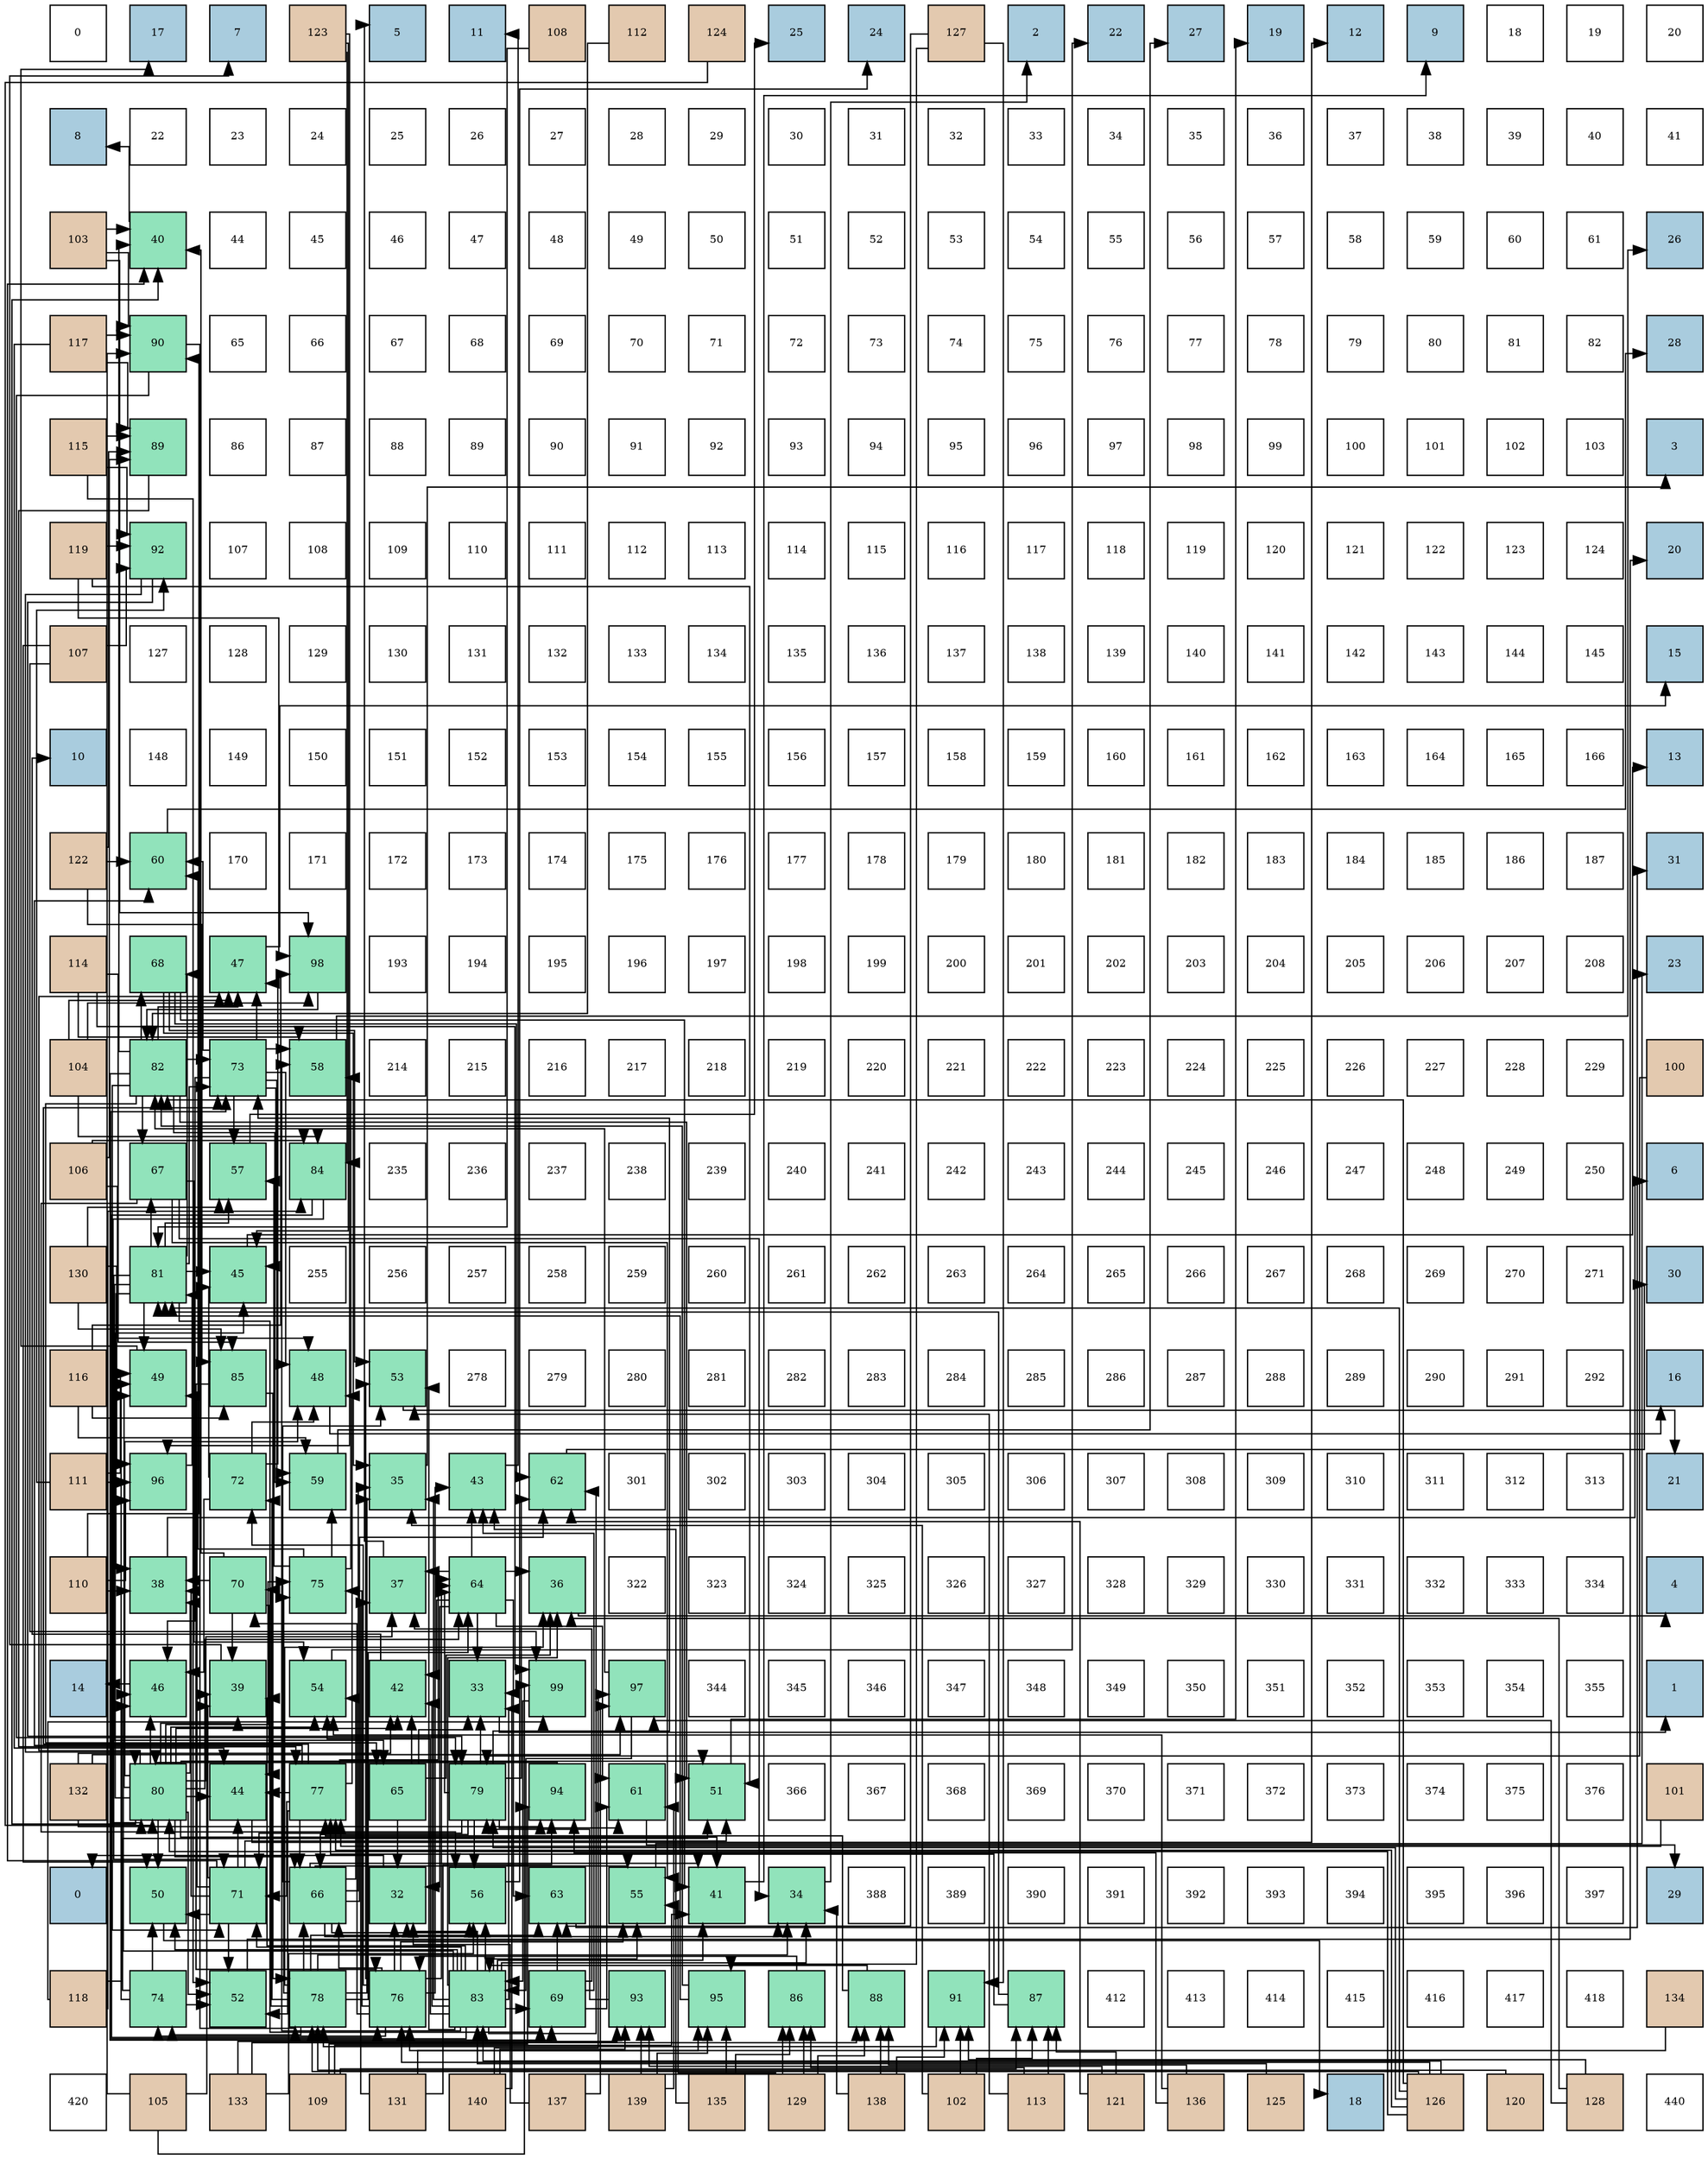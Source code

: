 digraph layout{
 rankdir=TB;
 splines=ortho;
 node [style=filled shape=square fixedsize=true width=0.6];
0[label="0", fontsize=8, fillcolor="#ffffff"];
1[label="17", fontsize=8, fillcolor="#a9ccde"];
2[label="7", fontsize=8, fillcolor="#a9ccde"];
3[label="123", fontsize=8, fillcolor="#e3c9af"];
4[label="5", fontsize=8, fillcolor="#a9ccde"];
5[label="11", fontsize=8, fillcolor="#a9ccde"];
6[label="108", fontsize=8, fillcolor="#e3c9af"];
7[label="112", fontsize=8, fillcolor="#e3c9af"];
8[label="124", fontsize=8, fillcolor="#e3c9af"];
9[label="25", fontsize=8, fillcolor="#a9ccde"];
10[label="24", fontsize=8, fillcolor="#a9ccde"];
11[label="127", fontsize=8, fillcolor="#e3c9af"];
12[label="2", fontsize=8, fillcolor="#a9ccde"];
13[label="22", fontsize=8, fillcolor="#a9ccde"];
14[label="27", fontsize=8, fillcolor="#a9ccde"];
15[label="19", fontsize=8, fillcolor="#a9ccde"];
16[label="12", fontsize=8, fillcolor="#a9ccde"];
17[label="9", fontsize=8, fillcolor="#a9ccde"];
18[label="18", fontsize=8, fillcolor="#ffffff"];
19[label="19", fontsize=8, fillcolor="#ffffff"];
20[label="20", fontsize=8, fillcolor="#ffffff"];
21[label="8", fontsize=8, fillcolor="#a9ccde"];
22[label="22", fontsize=8, fillcolor="#ffffff"];
23[label="23", fontsize=8, fillcolor="#ffffff"];
24[label="24", fontsize=8, fillcolor="#ffffff"];
25[label="25", fontsize=8, fillcolor="#ffffff"];
26[label="26", fontsize=8, fillcolor="#ffffff"];
27[label="27", fontsize=8, fillcolor="#ffffff"];
28[label="28", fontsize=8, fillcolor="#ffffff"];
29[label="29", fontsize=8, fillcolor="#ffffff"];
30[label="30", fontsize=8, fillcolor="#ffffff"];
31[label="31", fontsize=8, fillcolor="#ffffff"];
32[label="32", fontsize=8, fillcolor="#ffffff"];
33[label="33", fontsize=8, fillcolor="#ffffff"];
34[label="34", fontsize=8, fillcolor="#ffffff"];
35[label="35", fontsize=8, fillcolor="#ffffff"];
36[label="36", fontsize=8, fillcolor="#ffffff"];
37[label="37", fontsize=8, fillcolor="#ffffff"];
38[label="38", fontsize=8, fillcolor="#ffffff"];
39[label="39", fontsize=8, fillcolor="#ffffff"];
40[label="40", fontsize=8, fillcolor="#ffffff"];
41[label="41", fontsize=8, fillcolor="#ffffff"];
42[label="103", fontsize=8, fillcolor="#e3c9af"];
43[label="40", fontsize=8, fillcolor="#91e3bb"];
44[label="44", fontsize=8, fillcolor="#ffffff"];
45[label="45", fontsize=8, fillcolor="#ffffff"];
46[label="46", fontsize=8, fillcolor="#ffffff"];
47[label="47", fontsize=8, fillcolor="#ffffff"];
48[label="48", fontsize=8, fillcolor="#ffffff"];
49[label="49", fontsize=8, fillcolor="#ffffff"];
50[label="50", fontsize=8, fillcolor="#ffffff"];
51[label="51", fontsize=8, fillcolor="#ffffff"];
52[label="52", fontsize=8, fillcolor="#ffffff"];
53[label="53", fontsize=8, fillcolor="#ffffff"];
54[label="54", fontsize=8, fillcolor="#ffffff"];
55[label="55", fontsize=8, fillcolor="#ffffff"];
56[label="56", fontsize=8, fillcolor="#ffffff"];
57[label="57", fontsize=8, fillcolor="#ffffff"];
58[label="58", fontsize=8, fillcolor="#ffffff"];
59[label="59", fontsize=8, fillcolor="#ffffff"];
60[label="60", fontsize=8, fillcolor="#ffffff"];
61[label="61", fontsize=8, fillcolor="#ffffff"];
62[label="26", fontsize=8, fillcolor="#a9ccde"];
63[label="117", fontsize=8, fillcolor="#e3c9af"];
64[label="90", fontsize=8, fillcolor="#91e3bb"];
65[label="65", fontsize=8, fillcolor="#ffffff"];
66[label="66", fontsize=8, fillcolor="#ffffff"];
67[label="67", fontsize=8, fillcolor="#ffffff"];
68[label="68", fontsize=8, fillcolor="#ffffff"];
69[label="69", fontsize=8, fillcolor="#ffffff"];
70[label="70", fontsize=8, fillcolor="#ffffff"];
71[label="71", fontsize=8, fillcolor="#ffffff"];
72[label="72", fontsize=8, fillcolor="#ffffff"];
73[label="73", fontsize=8, fillcolor="#ffffff"];
74[label="74", fontsize=8, fillcolor="#ffffff"];
75[label="75", fontsize=8, fillcolor="#ffffff"];
76[label="76", fontsize=8, fillcolor="#ffffff"];
77[label="77", fontsize=8, fillcolor="#ffffff"];
78[label="78", fontsize=8, fillcolor="#ffffff"];
79[label="79", fontsize=8, fillcolor="#ffffff"];
80[label="80", fontsize=8, fillcolor="#ffffff"];
81[label="81", fontsize=8, fillcolor="#ffffff"];
82[label="82", fontsize=8, fillcolor="#ffffff"];
83[label="28", fontsize=8, fillcolor="#a9ccde"];
84[label="115", fontsize=8, fillcolor="#e3c9af"];
85[label="89", fontsize=8, fillcolor="#91e3bb"];
86[label="86", fontsize=8, fillcolor="#ffffff"];
87[label="87", fontsize=8, fillcolor="#ffffff"];
88[label="88", fontsize=8, fillcolor="#ffffff"];
89[label="89", fontsize=8, fillcolor="#ffffff"];
90[label="90", fontsize=8, fillcolor="#ffffff"];
91[label="91", fontsize=8, fillcolor="#ffffff"];
92[label="92", fontsize=8, fillcolor="#ffffff"];
93[label="93", fontsize=8, fillcolor="#ffffff"];
94[label="94", fontsize=8, fillcolor="#ffffff"];
95[label="95", fontsize=8, fillcolor="#ffffff"];
96[label="96", fontsize=8, fillcolor="#ffffff"];
97[label="97", fontsize=8, fillcolor="#ffffff"];
98[label="98", fontsize=8, fillcolor="#ffffff"];
99[label="99", fontsize=8, fillcolor="#ffffff"];
100[label="100", fontsize=8, fillcolor="#ffffff"];
101[label="101", fontsize=8, fillcolor="#ffffff"];
102[label="102", fontsize=8, fillcolor="#ffffff"];
103[label="103", fontsize=8, fillcolor="#ffffff"];
104[label="3", fontsize=8, fillcolor="#a9ccde"];
105[label="119", fontsize=8, fillcolor="#e3c9af"];
106[label="92", fontsize=8, fillcolor="#91e3bb"];
107[label="107", fontsize=8, fillcolor="#ffffff"];
108[label="108", fontsize=8, fillcolor="#ffffff"];
109[label="109", fontsize=8, fillcolor="#ffffff"];
110[label="110", fontsize=8, fillcolor="#ffffff"];
111[label="111", fontsize=8, fillcolor="#ffffff"];
112[label="112", fontsize=8, fillcolor="#ffffff"];
113[label="113", fontsize=8, fillcolor="#ffffff"];
114[label="114", fontsize=8, fillcolor="#ffffff"];
115[label="115", fontsize=8, fillcolor="#ffffff"];
116[label="116", fontsize=8, fillcolor="#ffffff"];
117[label="117", fontsize=8, fillcolor="#ffffff"];
118[label="118", fontsize=8, fillcolor="#ffffff"];
119[label="119", fontsize=8, fillcolor="#ffffff"];
120[label="120", fontsize=8, fillcolor="#ffffff"];
121[label="121", fontsize=8, fillcolor="#ffffff"];
122[label="122", fontsize=8, fillcolor="#ffffff"];
123[label="123", fontsize=8, fillcolor="#ffffff"];
124[label="124", fontsize=8, fillcolor="#ffffff"];
125[label="20", fontsize=8, fillcolor="#a9ccde"];
126[label="107", fontsize=8, fillcolor="#e3c9af"];
127[label="127", fontsize=8, fillcolor="#ffffff"];
128[label="128", fontsize=8, fillcolor="#ffffff"];
129[label="129", fontsize=8, fillcolor="#ffffff"];
130[label="130", fontsize=8, fillcolor="#ffffff"];
131[label="131", fontsize=8, fillcolor="#ffffff"];
132[label="132", fontsize=8, fillcolor="#ffffff"];
133[label="133", fontsize=8, fillcolor="#ffffff"];
134[label="134", fontsize=8, fillcolor="#ffffff"];
135[label="135", fontsize=8, fillcolor="#ffffff"];
136[label="136", fontsize=8, fillcolor="#ffffff"];
137[label="137", fontsize=8, fillcolor="#ffffff"];
138[label="138", fontsize=8, fillcolor="#ffffff"];
139[label="139", fontsize=8, fillcolor="#ffffff"];
140[label="140", fontsize=8, fillcolor="#ffffff"];
141[label="141", fontsize=8, fillcolor="#ffffff"];
142[label="142", fontsize=8, fillcolor="#ffffff"];
143[label="143", fontsize=8, fillcolor="#ffffff"];
144[label="144", fontsize=8, fillcolor="#ffffff"];
145[label="145", fontsize=8, fillcolor="#ffffff"];
146[label="15", fontsize=8, fillcolor="#a9ccde"];
147[label="10", fontsize=8, fillcolor="#a9ccde"];
148[label="148", fontsize=8, fillcolor="#ffffff"];
149[label="149", fontsize=8, fillcolor="#ffffff"];
150[label="150", fontsize=8, fillcolor="#ffffff"];
151[label="151", fontsize=8, fillcolor="#ffffff"];
152[label="152", fontsize=8, fillcolor="#ffffff"];
153[label="153", fontsize=8, fillcolor="#ffffff"];
154[label="154", fontsize=8, fillcolor="#ffffff"];
155[label="155", fontsize=8, fillcolor="#ffffff"];
156[label="156", fontsize=8, fillcolor="#ffffff"];
157[label="157", fontsize=8, fillcolor="#ffffff"];
158[label="158", fontsize=8, fillcolor="#ffffff"];
159[label="159", fontsize=8, fillcolor="#ffffff"];
160[label="160", fontsize=8, fillcolor="#ffffff"];
161[label="161", fontsize=8, fillcolor="#ffffff"];
162[label="162", fontsize=8, fillcolor="#ffffff"];
163[label="163", fontsize=8, fillcolor="#ffffff"];
164[label="164", fontsize=8, fillcolor="#ffffff"];
165[label="165", fontsize=8, fillcolor="#ffffff"];
166[label="166", fontsize=8, fillcolor="#ffffff"];
167[label="13", fontsize=8, fillcolor="#a9ccde"];
168[label="122", fontsize=8, fillcolor="#e3c9af"];
169[label="60", fontsize=8, fillcolor="#91e3bb"];
170[label="170", fontsize=8, fillcolor="#ffffff"];
171[label="171", fontsize=8, fillcolor="#ffffff"];
172[label="172", fontsize=8, fillcolor="#ffffff"];
173[label="173", fontsize=8, fillcolor="#ffffff"];
174[label="174", fontsize=8, fillcolor="#ffffff"];
175[label="175", fontsize=8, fillcolor="#ffffff"];
176[label="176", fontsize=8, fillcolor="#ffffff"];
177[label="177", fontsize=8, fillcolor="#ffffff"];
178[label="178", fontsize=8, fillcolor="#ffffff"];
179[label="179", fontsize=8, fillcolor="#ffffff"];
180[label="180", fontsize=8, fillcolor="#ffffff"];
181[label="181", fontsize=8, fillcolor="#ffffff"];
182[label="182", fontsize=8, fillcolor="#ffffff"];
183[label="183", fontsize=8, fillcolor="#ffffff"];
184[label="184", fontsize=8, fillcolor="#ffffff"];
185[label="185", fontsize=8, fillcolor="#ffffff"];
186[label="186", fontsize=8, fillcolor="#ffffff"];
187[label="187", fontsize=8, fillcolor="#ffffff"];
188[label="31", fontsize=8, fillcolor="#a9ccde"];
189[label="114", fontsize=8, fillcolor="#e3c9af"];
190[label="68", fontsize=8, fillcolor="#91e3bb"];
191[label="47", fontsize=8, fillcolor="#91e3bb"];
192[label="98", fontsize=8, fillcolor="#91e3bb"];
193[label="193", fontsize=8, fillcolor="#ffffff"];
194[label="194", fontsize=8, fillcolor="#ffffff"];
195[label="195", fontsize=8, fillcolor="#ffffff"];
196[label="196", fontsize=8, fillcolor="#ffffff"];
197[label="197", fontsize=8, fillcolor="#ffffff"];
198[label="198", fontsize=8, fillcolor="#ffffff"];
199[label="199", fontsize=8, fillcolor="#ffffff"];
200[label="200", fontsize=8, fillcolor="#ffffff"];
201[label="201", fontsize=8, fillcolor="#ffffff"];
202[label="202", fontsize=8, fillcolor="#ffffff"];
203[label="203", fontsize=8, fillcolor="#ffffff"];
204[label="204", fontsize=8, fillcolor="#ffffff"];
205[label="205", fontsize=8, fillcolor="#ffffff"];
206[label="206", fontsize=8, fillcolor="#ffffff"];
207[label="207", fontsize=8, fillcolor="#ffffff"];
208[label="208", fontsize=8, fillcolor="#ffffff"];
209[label="23", fontsize=8, fillcolor="#a9ccde"];
210[label="104", fontsize=8, fillcolor="#e3c9af"];
211[label="82", fontsize=8, fillcolor="#91e3bb"];
212[label="73", fontsize=8, fillcolor="#91e3bb"];
213[label="58", fontsize=8, fillcolor="#91e3bb"];
214[label="214", fontsize=8, fillcolor="#ffffff"];
215[label="215", fontsize=8, fillcolor="#ffffff"];
216[label="216", fontsize=8, fillcolor="#ffffff"];
217[label="217", fontsize=8, fillcolor="#ffffff"];
218[label="218", fontsize=8, fillcolor="#ffffff"];
219[label="219", fontsize=8, fillcolor="#ffffff"];
220[label="220", fontsize=8, fillcolor="#ffffff"];
221[label="221", fontsize=8, fillcolor="#ffffff"];
222[label="222", fontsize=8, fillcolor="#ffffff"];
223[label="223", fontsize=8, fillcolor="#ffffff"];
224[label="224", fontsize=8, fillcolor="#ffffff"];
225[label="225", fontsize=8, fillcolor="#ffffff"];
226[label="226", fontsize=8, fillcolor="#ffffff"];
227[label="227", fontsize=8, fillcolor="#ffffff"];
228[label="228", fontsize=8, fillcolor="#ffffff"];
229[label="229", fontsize=8, fillcolor="#ffffff"];
230[label="100", fontsize=8, fillcolor="#e3c9af"];
231[label="106", fontsize=8, fillcolor="#e3c9af"];
232[label="67", fontsize=8, fillcolor="#91e3bb"];
233[label="57", fontsize=8, fillcolor="#91e3bb"];
234[label="84", fontsize=8, fillcolor="#91e3bb"];
235[label="235", fontsize=8, fillcolor="#ffffff"];
236[label="236", fontsize=8, fillcolor="#ffffff"];
237[label="237", fontsize=8, fillcolor="#ffffff"];
238[label="238", fontsize=8, fillcolor="#ffffff"];
239[label="239", fontsize=8, fillcolor="#ffffff"];
240[label="240", fontsize=8, fillcolor="#ffffff"];
241[label="241", fontsize=8, fillcolor="#ffffff"];
242[label="242", fontsize=8, fillcolor="#ffffff"];
243[label="243", fontsize=8, fillcolor="#ffffff"];
244[label="244", fontsize=8, fillcolor="#ffffff"];
245[label="245", fontsize=8, fillcolor="#ffffff"];
246[label="246", fontsize=8, fillcolor="#ffffff"];
247[label="247", fontsize=8, fillcolor="#ffffff"];
248[label="248", fontsize=8, fillcolor="#ffffff"];
249[label="249", fontsize=8, fillcolor="#ffffff"];
250[label="250", fontsize=8, fillcolor="#ffffff"];
251[label="6", fontsize=8, fillcolor="#a9ccde"];
252[label="130", fontsize=8, fillcolor="#e3c9af"];
253[label="81", fontsize=8, fillcolor="#91e3bb"];
254[label="45", fontsize=8, fillcolor="#91e3bb"];
255[label="255", fontsize=8, fillcolor="#ffffff"];
256[label="256", fontsize=8, fillcolor="#ffffff"];
257[label="257", fontsize=8, fillcolor="#ffffff"];
258[label="258", fontsize=8, fillcolor="#ffffff"];
259[label="259", fontsize=8, fillcolor="#ffffff"];
260[label="260", fontsize=8, fillcolor="#ffffff"];
261[label="261", fontsize=8, fillcolor="#ffffff"];
262[label="262", fontsize=8, fillcolor="#ffffff"];
263[label="263", fontsize=8, fillcolor="#ffffff"];
264[label="264", fontsize=8, fillcolor="#ffffff"];
265[label="265", fontsize=8, fillcolor="#ffffff"];
266[label="266", fontsize=8, fillcolor="#ffffff"];
267[label="267", fontsize=8, fillcolor="#ffffff"];
268[label="268", fontsize=8, fillcolor="#ffffff"];
269[label="269", fontsize=8, fillcolor="#ffffff"];
270[label="270", fontsize=8, fillcolor="#ffffff"];
271[label="271", fontsize=8, fillcolor="#ffffff"];
272[label="30", fontsize=8, fillcolor="#a9ccde"];
273[label="116", fontsize=8, fillcolor="#e3c9af"];
274[label="49", fontsize=8, fillcolor="#91e3bb"];
275[label="85", fontsize=8, fillcolor="#91e3bb"];
276[label="48", fontsize=8, fillcolor="#91e3bb"];
277[label="53", fontsize=8, fillcolor="#91e3bb"];
278[label="278", fontsize=8, fillcolor="#ffffff"];
279[label="279", fontsize=8, fillcolor="#ffffff"];
280[label="280", fontsize=8, fillcolor="#ffffff"];
281[label="281", fontsize=8, fillcolor="#ffffff"];
282[label="282", fontsize=8, fillcolor="#ffffff"];
283[label="283", fontsize=8, fillcolor="#ffffff"];
284[label="284", fontsize=8, fillcolor="#ffffff"];
285[label="285", fontsize=8, fillcolor="#ffffff"];
286[label="286", fontsize=8, fillcolor="#ffffff"];
287[label="287", fontsize=8, fillcolor="#ffffff"];
288[label="288", fontsize=8, fillcolor="#ffffff"];
289[label="289", fontsize=8, fillcolor="#ffffff"];
290[label="290", fontsize=8, fillcolor="#ffffff"];
291[label="291", fontsize=8, fillcolor="#ffffff"];
292[label="292", fontsize=8, fillcolor="#ffffff"];
293[label="16", fontsize=8, fillcolor="#a9ccde"];
294[label="111", fontsize=8, fillcolor="#e3c9af"];
295[label="96", fontsize=8, fillcolor="#91e3bb"];
296[label="72", fontsize=8, fillcolor="#91e3bb"];
297[label="59", fontsize=8, fillcolor="#91e3bb"];
298[label="35", fontsize=8, fillcolor="#91e3bb"];
299[label="43", fontsize=8, fillcolor="#91e3bb"];
300[label="62", fontsize=8, fillcolor="#91e3bb"];
301[label="301", fontsize=8, fillcolor="#ffffff"];
302[label="302", fontsize=8, fillcolor="#ffffff"];
303[label="303", fontsize=8, fillcolor="#ffffff"];
304[label="304", fontsize=8, fillcolor="#ffffff"];
305[label="305", fontsize=8, fillcolor="#ffffff"];
306[label="306", fontsize=8, fillcolor="#ffffff"];
307[label="307", fontsize=8, fillcolor="#ffffff"];
308[label="308", fontsize=8, fillcolor="#ffffff"];
309[label="309", fontsize=8, fillcolor="#ffffff"];
310[label="310", fontsize=8, fillcolor="#ffffff"];
311[label="311", fontsize=8, fillcolor="#ffffff"];
312[label="312", fontsize=8, fillcolor="#ffffff"];
313[label="313", fontsize=8, fillcolor="#ffffff"];
314[label="21", fontsize=8, fillcolor="#a9ccde"];
315[label="110", fontsize=8, fillcolor="#e3c9af"];
316[label="38", fontsize=8, fillcolor="#91e3bb"];
317[label="70", fontsize=8, fillcolor="#91e3bb"];
318[label="75", fontsize=8, fillcolor="#91e3bb"];
319[label="37", fontsize=8, fillcolor="#91e3bb"];
320[label="64", fontsize=8, fillcolor="#91e3bb"];
321[label="36", fontsize=8, fillcolor="#91e3bb"];
322[label="322", fontsize=8, fillcolor="#ffffff"];
323[label="323", fontsize=8, fillcolor="#ffffff"];
324[label="324", fontsize=8, fillcolor="#ffffff"];
325[label="325", fontsize=8, fillcolor="#ffffff"];
326[label="326", fontsize=8, fillcolor="#ffffff"];
327[label="327", fontsize=8, fillcolor="#ffffff"];
328[label="328", fontsize=8, fillcolor="#ffffff"];
329[label="329", fontsize=8, fillcolor="#ffffff"];
330[label="330", fontsize=8, fillcolor="#ffffff"];
331[label="331", fontsize=8, fillcolor="#ffffff"];
332[label="332", fontsize=8, fillcolor="#ffffff"];
333[label="333", fontsize=8, fillcolor="#ffffff"];
334[label="334", fontsize=8, fillcolor="#ffffff"];
335[label="4", fontsize=8, fillcolor="#a9ccde"];
336[label="14", fontsize=8, fillcolor="#a9ccde"];
337[label="46", fontsize=8, fillcolor="#91e3bb"];
338[label="39", fontsize=8, fillcolor="#91e3bb"];
339[label="54", fontsize=8, fillcolor="#91e3bb"];
340[label="42", fontsize=8, fillcolor="#91e3bb"];
341[label="33", fontsize=8, fillcolor="#91e3bb"];
342[label="99", fontsize=8, fillcolor="#91e3bb"];
343[label="97", fontsize=8, fillcolor="#91e3bb"];
344[label="344", fontsize=8, fillcolor="#ffffff"];
345[label="345", fontsize=8, fillcolor="#ffffff"];
346[label="346", fontsize=8, fillcolor="#ffffff"];
347[label="347", fontsize=8, fillcolor="#ffffff"];
348[label="348", fontsize=8, fillcolor="#ffffff"];
349[label="349", fontsize=8, fillcolor="#ffffff"];
350[label="350", fontsize=8, fillcolor="#ffffff"];
351[label="351", fontsize=8, fillcolor="#ffffff"];
352[label="352", fontsize=8, fillcolor="#ffffff"];
353[label="353", fontsize=8, fillcolor="#ffffff"];
354[label="354", fontsize=8, fillcolor="#ffffff"];
355[label="355", fontsize=8, fillcolor="#ffffff"];
356[label="1", fontsize=8, fillcolor="#a9ccde"];
357[label="132", fontsize=8, fillcolor="#e3c9af"];
358[label="80", fontsize=8, fillcolor="#91e3bb"];
359[label="44", fontsize=8, fillcolor="#91e3bb"];
360[label="77", fontsize=8, fillcolor="#91e3bb"];
361[label="65", fontsize=8, fillcolor="#91e3bb"];
362[label="79", fontsize=8, fillcolor="#91e3bb"];
363[label="94", fontsize=8, fillcolor="#91e3bb"];
364[label="61", fontsize=8, fillcolor="#91e3bb"];
365[label="51", fontsize=8, fillcolor="#91e3bb"];
366[label="366", fontsize=8, fillcolor="#ffffff"];
367[label="367", fontsize=8, fillcolor="#ffffff"];
368[label="368", fontsize=8, fillcolor="#ffffff"];
369[label="369", fontsize=8, fillcolor="#ffffff"];
370[label="370", fontsize=8, fillcolor="#ffffff"];
371[label="371", fontsize=8, fillcolor="#ffffff"];
372[label="372", fontsize=8, fillcolor="#ffffff"];
373[label="373", fontsize=8, fillcolor="#ffffff"];
374[label="374", fontsize=8, fillcolor="#ffffff"];
375[label="375", fontsize=8, fillcolor="#ffffff"];
376[label="376", fontsize=8, fillcolor="#ffffff"];
377[label="101", fontsize=8, fillcolor="#e3c9af"];
378[label="0", fontsize=8, fillcolor="#a9ccde"];
379[label="50", fontsize=8, fillcolor="#91e3bb"];
380[label="71", fontsize=8, fillcolor="#91e3bb"];
381[label="66", fontsize=8, fillcolor="#91e3bb"];
382[label="32", fontsize=8, fillcolor="#91e3bb"];
383[label="56", fontsize=8, fillcolor="#91e3bb"];
384[label="63", fontsize=8, fillcolor="#91e3bb"];
385[label="55", fontsize=8, fillcolor="#91e3bb"];
386[label="41", fontsize=8, fillcolor="#91e3bb"];
387[label="34", fontsize=8, fillcolor="#91e3bb"];
388[label="388", fontsize=8, fillcolor="#ffffff"];
389[label="389", fontsize=8, fillcolor="#ffffff"];
390[label="390", fontsize=8, fillcolor="#ffffff"];
391[label="391", fontsize=8, fillcolor="#ffffff"];
392[label="392", fontsize=8, fillcolor="#ffffff"];
393[label="393", fontsize=8, fillcolor="#ffffff"];
394[label="394", fontsize=8, fillcolor="#ffffff"];
395[label="395", fontsize=8, fillcolor="#ffffff"];
396[label="396", fontsize=8, fillcolor="#ffffff"];
397[label="397", fontsize=8, fillcolor="#ffffff"];
398[label="29", fontsize=8, fillcolor="#a9ccde"];
399[label="118", fontsize=8, fillcolor="#e3c9af"];
400[label="74", fontsize=8, fillcolor="#91e3bb"];
401[label="52", fontsize=8, fillcolor="#91e3bb"];
402[label="78", fontsize=8, fillcolor="#91e3bb"];
403[label="76", fontsize=8, fillcolor="#91e3bb"];
404[label="83", fontsize=8, fillcolor="#91e3bb"];
405[label="69", fontsize=8, fillcolor="#91e3bb"];
406[label="93", fontsize=8, fillcolor="#91e3bb"];
407[label="95", fontsize=8, fillcolor="#91e3bb"];
408[label="86", fontsize=8, fillcolor="#91e3bb"];
409[label="88", fontsize=8, fillcolor="#91e3bb"];
410[label="91", fontsize=8, fillcolor="#91e3bb"];
411[label="87", fontsize=8, fillcolor="#91e3bb"];
412[label="412", fontsize=8, fillcolor="#ffffff"];
413[label="413", fontsize=8, fillcolor="#ffffff"];
414[label="414", fontsize=8, fillcolor="#ffffff"];
415[label="415", fontsize=8, fillcolor="#ffffff"];
416[label="416", fontsize=8, fillcolor="#ffffff"];
417[label="417", fontsize=8, fillcolor="#ffffff"];
418[label="418", fontsize=8, fillcolor="#ffffff"];
419[label="134", fontsize=8, fillcolor="#e3c9af"];
420[label="420", fontsize=8, fillcolor="#ffffff"];
421[label="105", fontsize=8, fillcolor="#e3c9af"];
422[label="133", fontsize=8, fillcolor="#e3c9af"];
423[label="109", fontsize=8, fillcolor="#e3c9af"];
424[label="131", fontsize=8, fillcolor="#e3c9af"];
425[label="140", fontsize=8, fillcolor="#e3c9af"];
426[label="137", fontsize=8, fillcolor="#e3c9af"];
427[label="139", fontsize=8, fillcolor="#e3c9af"];
428[label="135", fontsize=8, fillcolor="#e3c9af"];
429[label="129", fontsize=8, fillcolor="#e3c9af"];
430[label="138", fontsize=8, fillcolor="#e3c9af"];
431[label="102", fontsize=8, fillcolor="#e3c9af"];
432[label="113", fontsize=8, fillcolor="#e3c9af"];
433[label="121", fontsize=8, fillcolor="#e3c9af"];
434[label="136", fontsize=8, fillcolor="#e3c9af"];
435[label="125", fontsize=8, fillcolor="#e3c9af"];
436[label="18", fontsize=8, fillcolor="#a9ccde"];
437[label="126", fontsize=8, fillcolor="#e3c9af"];
438[label="120", fontsize=8, fillcolor="#e3c9af"];
439[label="128", fontsize=8, fillcolor="#e3c9af"];
440[label="440", fontsize=8, fillcolor="#ffffff"];
edge [constraint=false, style=vis];382 -> 378;
341 -> 356;
387 -> 12;
298 -> 104;
321 -> 335;
319 -> 4;
316 -> 251;
338 -> 2;
43 -> 21;
386 -> 17;
340 -> 147;
299 -> 5;
359 -> 16;
254 -> 167;
337 -> 336;
191 -> 146;
276 -> 293;
274 -> 1;
379 -> 436;
365 -> 15;
401 -> 125;
277 -> 314;
339 -> 13;
385 -> 209;
383 -> 10;
233 -> 9;
213 -> 62;
297 -> 14;
169 -> 83;
364 -> 398;
300 -> 272;
384 -> 188;
320 -> 382;
320 -> 341;
320 -> 321;
320 -> 319;
320 -> 340;
320 -> 299;
320 -> 364;
320 -> 384;
361 -> 382;
361 -> 341;
361 -> 321;
361 -> 340;
381 -> 387;
381 -> 298;
381 -> 386;
381 -> 277;
381 -> 339;
381 -> 385;
381 -> 383;
381 -> 300;
232 -> 387;
232 -> 339;
232 -> 385;
232 -> 383;
190 -> 298;
190 -> 386;
190 -> 277;
190 -> 300;
405 -> 319;
405 -> 299;
405 -> 364;
405 -> 384;
317 -> 316;
317 -> 338;
317 -> 43;
317 -> 359;
380 -> 316;
380 -> 338;
380 -> 43;
380 -> 359;
380 -> 274;
380 -> 379;
380 -> 365;
380 -> 401;
296 -> 254;
296 -> 337;
296 -> 191;
296 -> 276;
212 -> 254;
212 -> 337;
212 -> 191;
212 -> 276;
212 -> 233;
212 -> 213;
212 -> 297;
212 -> 169;
400 -> 274;
400 -> 379;
400 -> 365;
400 -> 401;
318 -> 233;
318 -> 213;
318 -> 297;
318 -> 169;
403 -> 382;
403 -> 299;
403 -> 277;
403 -> 385;
403 -> 320;
403 -> 381;
403 -> 317;
403 -> 296;
403 -> 400;
403 -> 318;
360 -> 359;
360 -> 276;
360 -> 401;
360 -> 169;
360 -> 320;
360 -> 381;
360 -> 380;
360 -> 212;
402 -> 387;
402 -> 298;
402 -> 321;
402 -> 384;
402 -> 320;
402 -> 381;
402 -> 317;
402 -> 296;
402 -> 400;
402 -> 318;
362 -> 341;
362 -> 383;
362 -> 364;
362 -> 300;
362 -> 320;
362 -> 381;
362 -> 380;
362 -> 212;
358 -> 319;
358 -> 316;
358 -> 338;
358 -> 43;
358 -> 386;
358 -> 340;
358 -> 359;
358 -> 254;
358 -> 337;
358 -> 191;
358 -> 276;
358 -> 274;
358 -> 379;
358 -> 365;
358 -> 401;
358 -> 339;
358 -> 320;
358 -> 381;
358 -> 318;
253 -> 316;
253 -> 254;
253 -> 274;
253 -> 233;
253 -> 361;
253 -> 232;
253 -> 190;
253 -> 405;
253 -> 380;
253 -> 212;
211 -> 43;
211 -> 191;
211 -> 365;
211 -> 297;
211 -> 361;
211 -> 232;
211 -> 190;
211 -> 405;
211 -> 380;
211 -> 212;
404 -> 382;
404 -> 341;
404 -> 387;
404 -> 298;
404 -> 321;
404 -> 338;
404 -> 386;
404 -> 340;
404 -> 337;
404 -> 379;
404 -> 277;
404 -> 339;
404 -> 385;
404 -> 383;
404 -> 213;
404 -> 300;
404 -> 405;
404 -> 380;
404 -> 212;
234 -> 403;
234 -> 358;
275 -> 403;
275 -> 402;
408 -> 403;
411 -> 360;
411 -> 253;
409 -> 360;
409 -> 404;
85 -> 360;
64 -> 402;
64 -> 362;
410 -> 402;
106 -> 362;
106 -> 358;
406 -> 362;
363 -> 358;
407 -> 253;
407 -> 211;
295 -> 253;
343 -> 211;
343 -> 404;
192 -> 211;
342 -> 404;
230 -> 362;
377 -> 360;
431 -> 298;
431 -> 411;
431 -> 410;
42 -> 43;
42 -> 64;
42 -> 192;
210 -> 191;
210 -> 234;
210 -> 192;
421 -> 338;
421 -> 64;
421 -> 342;
231 -> 276;
231 -> 234;
231 -> 85;
126 -> 379;
126 -> 106;
126 -> 342;
6 -> 253;
423 -> 386;
423 -> 411;
423 -> 363;
315 -> 316;
315 -> 64;
315 -> 295;
294 -> 274;
294 -> 106;
294 -> 295;
7 -> 211;
432 -> 277;
432 -> 408;
432 -> 411;
189 -> 213;
189 -> 275;
189 -> 342;
84 -> 401;
84 -> 85;
84 -> 106;
273 -> 297;
273 -> 275;
273 -> 192;
63 -> 359;
63 -> 85;
63 -> 64;
399 -> 337;
399 -> 234;
399 -> 342;
105 -> 365;
105 -> 106;
105 -> 192;
438 -> 402;
433 -> 300;
433 -> 411;
433 -> 406;
168 -> 169;
168 -> 275;
168 -> 85;
3 -> 254;
3 -> 234;
3 -> 295;
8 -> 358;
435 -> 404;
437 -> 403;
437 -> 360;
437 -> 402;
437 -> 362;
437 -> 358;
437 -> 253;
437 -> 211;
437 -> 404;
11 -> 384;
11 -> 410;
11 -> 407;
439 -> 321;
439 -> 410;
439 -> 343;
429 -> 385;
429 -> 408;
429 -> 409;
252 -> 233;
252 -> 275;
252 -> 295;
424 -> 319;
424 -> 363;
424 -> 407;
357 -> 340;
357 -> 363;
357 -> 343;
422 -> 383;
422 -> 409;
422 -> 406;
419 -> 403;
428 -> 299;
428 -> 408;
428 -> 407;
434 -> 339;
434 -> 409;
434 -> 363;
426 -> 382;
426 -> 408;
426 -> 343;
430 -> 387;
430 -> 409;
430 -> 410;
427 -> 364;
427 -> 406;
427 -> 407;
425 -> 341;
425 -> 406;
425 -> 343;
edge [constraint=true, style=invis];
0 -> 21 -> 42 -> 63 -> 84 -> 105 -> 126 -> 147 -> 168 -> 189 -> 210 -> 231 -> 252 -> 273 -> 294 -> 315 -> 336 -> 357 -> 378 -> 399 -> 420;
1 -> 22 -> 43 -> 64 -> 85 -> 106 -> 127 -> 148 -> 169 -> 190 -> 211 -> 232 -> 253 -> 274 -> 295 -> 316 -> 337 -> 358 -> 379 -> 400 -> 421;
2 -> 23 -> 44 -> 65 -> 86 -> 107 -> 128 -> 149 -> 170 -> 191 -> 212 -> 233 -> 254 -> 275 -> 296 -> 317 -> 338 -> 359 -> 380 -> 401 -> 422;
3 -> 24 -> 45 -> 66 -> 87 -> 108 -> 129 -> 150 -> 171 -> 192 -> 213 -> 234 -> 255 -> 276 -> 297 -> 318 -> 339 -> 360 -> 381 -> 402 -> 423;
4 -> 25 -> 46 -> 67 -> 88 -> 109 -> 130 -> 151 -> 172 -> 193 -> 214 -> 235 -> 256 -> 277 -> 298 -> 319 -> 340 -> 361 -> 382 -> 403 -> 424;
5 -> 26 -> 47 -> 68 -> 89 -> 110 -> 131 -> 152 -> 173 -> 194 -> 215 -> 236 -> 257 -> 278 -> 299 -> 320 -> 341 -> 362 -> 383 -> 404 -> 425;
6 -> 27 -> 48 -> 69 -> 90 -> 111 -> 132 -> 153 -> 174 -> 195 -> 216 -> 237 -> 258 -> 279 -> 300 -> 321 -> 342 -> 363 -> 384 -> 405 -> 426;
7 -> 28 -> 49 -> 70 -> 91 -> 112 -> 133 -> 154 -> 175 -> 196 -> 217 -> 238 -> 259 -> 280 -> 301 -> 322 -> 343 -> 364 -> 385 -> 406 -> 427;
8 -> 29 -> 50 -> 71 -> 92 -> 113 -> 134 -> 155 -> 176 -> 197 -> 218 -> 239 -> 260 -> 281 -> 302 -> 323 -> 344 -> 365 -> 386 -> 407 -> 428;
9 -> 30 -> 51 -> 72 -> 93 -> 114 -> 135 -> 156 -> 177 -> 198 -> 219 -> 240 -> 261 -> 282 -> 303 -> 324 -> 345 -> 366 -> 387 -> 408 -> 429;
10 -> 31 -> 52 -> 73 -> 94 -> 115 -> 136 -> 157 -> 178 -> 199 -> 220 -> 241 -> 262 -> 283 -> 304 -> 325 -> 346 -> 367 -> 388 -> 409 -> 430;
11 -> 32 -> 53 -> 74 -> 95 -> 116 -> 137 -> 158 -> 179 -> 200 -> 221 -> 242 -> 263 -> 284 -> 305 -> 326 -> 347 -> 368 -> 389 -> 410 -> 431;
12 -> 33 -> 54 -> 75 -> 96 -> 117 -> 138 -> 159 -> 180 -> 201 -> 222 -> 243 -> 264 -> 285 -> 306 -> 327 -> 348 -> 369 -> 390 -> 411 -> 432;
13 -> 34 -> 55 -> 76 -> 97 -> 118 -> 139 -> 160 -> 181 -> 202 -> 223 -> 244 -> 265 -> 286 -> 307 -> 328 -> 349 -> 370 -> 391 -> 412 -> 433;
14 -> 35 -> 56 -> 77 -> 98 -> 119 -> 140 -> 161 -> 182 -> 203 -> 224 -> 245 -> 266 -> 287 -> 308 -> 329 -> 350 -> 371 -> 392 -> 413 -> 434;
15 -> 36 -> 57 -> 78 -> 99 -> 120 -> 141 -> 162 -> 183 -> 204 -> 225 -> 246 -> 267 -> 288 -> 309 -> 330 -> 351 -> 372 -> 393 -> 414 -> 435;
16 -> 37 -> 58 -> 79 -> 100 -> 121 -> 142 -> 163 -> 184 -> 205 -> 226 -> 247 -> 268 -> 289 -> 310 -> 331 -> 352 -> 373 -> 394 -> 415 -> 436;
17 -> 38 -> 59 -> 80 -> 101 -> 122 -> 143 -> 164 -> 185 -> 206 -> 227 -> 248 -> 269 -> 290 -> 311 -> 332 -> 353 -> 374 -> 395 -> 416 -> 437;
18 -> 39 -> 60 -> 81 -> 102 -> 123 -> 144 -> 165 -> 186 -> 207 -> 228 -> 249 -> 270 -> 291 -> 312 -> 333 -> 354 -> 375 -> 396 -> 417 -> 438;
19 -> 40 -> 61 -> 82 -> 103 -> 124 -> 145 -> 166 -> 187 -> 208 -> 229 -> 250 -> 271 -> 292 -> 313 -> 334 -> 355 -> 376 -> 397 -> 418 -> 439;
20 -> 41 -> 62 -> 83 -> 104 -> 125 -> 146 -> 167 -> 188 -> 209 -> 230 -> 251 -> 272 -> 293 -> 314 -> 335 -> 356 -> 377 -> 398 -> 419 -> 440;
rank = same {0 -> 1 -> 2 -> 3 -> 4 -> 5 -> 6 -> 7 -> 8 -> 9 -> 10 -> 11 -> 12 -> 13 -> 14 -> 15 -> 16 -> 17 -> 18 -> 19 -> 20};
rank = same {21 -> 22 -> 23 -> 24 -> 25 -> 26 -> 27 -> 28 -> 29 -> 30 -> 31 -> 32 -> 33 -> 34 -> 35 -> 36 -> 37 -> 38 -> 39 -> 40 -> 41};
rank = same {42 -> 43 -> 44 -> 45 -> 46 -> 47 -> 48 -> 49 -> 50 -> 51 -> 52 -> 53 -> 54 -> 55 -> 56 -> 57 -> 58 -> 59 -> 60 -> 61 -> 62};
rank = same {63 -> 64 -> 65 -> 66 -> 67 -> 68 -> 69 -> 70 -> 71 -> 72 -> 73 -> 74 -> 75 -> 76 -> 77 -> 78 -> 79 -> 80 -> 81 -> 82 -> 83};
rank = same {84 -> 85 -> 86 -> 87 -> 88 -> 89 -> 90 -> 91 -> 92 -> 93 -> 94 -> 95 -> 96 -> 97 -> 98 -> 99 -> 100 -> 101 -> 102 -> 103 -> 104};
rank = same {105 -> 106 -> 107 -> 108 -> 109 -> 110 -> 111 -> 112 -> 113 -> 114 -> 115 -> 116 -> 117 -> 118 -> 119 -> 120 -> 121 -> 122 -> 123 -> 124 -> 125};
rank = same {126 -> 127 -> 128 -> 129 -> 130 -> 131 -> 132 -> 133 -> 134 -> 135 -> 136 -> 137 -> 138 -> 139 -> 140 -> 141 -> 142 -> 143 -> 144 -> 145 -> 146};
rank = same {147 -> 148 -> 149 -> 150 -> 151 -> 152 -> 153 -> 154 -> 155 -> 156 -> 157 -> 158 -> 159 -> 160 -> 161 -> 162 -> 163 -> 164 -> 165 -> 166 -> 167};
rank = same {168 -> 169 -> 170 -> 171 -> 172 -> 173 -> 174 -> 175 -> 176 -> 177 -> 178 -> 179 -> 180 -> 181 -> 182 -> 183 -> 184 -> 185 -> 186 -> 187 -> 188};
rank = same {189 -> 190 -> 191 -> 192 -> 193 -> 194 -> 195 -> 196 -> 197 -> 198 -> 199 -> 200 -> 201 -> 202 -> 203 -> 204 -> 205 -> 206 -> 207 -> 208 -> 209};
rank = same {210 -> 211 -> 212 -> 213 -> 214 -> 215 -> 216 -> 217 -> 218 -> 219 -> 220 -> 221 -> 222 -> 223 -> 224 -> 225 -> 226 -> 227 -> 228 -> 229 -> 230};
rank = same {231 -> 232 -> 233 -> 234 -> 235 -> 236 -> 237 -> 238 -> 239 -> 240 -> 241 -> 242 -> 243 -> 244 -> 245 -> 246 -> 247 -> 248 -> 249 -> 250 -> 251};
rank = same {252 -> 253 -> 254 -> 255 -> 256 -> 257 -> 258 -> 259 -> 260 -> 261 -> 262 -> 263 -> 264 -> 265 -> 266 -> 267 -> 268 -> 269 -> 270 -> 271 -> 272};
rank = same {273 -> 274 -> 275 -> 276 -> 277 -> 278 -> 279 -> 280 -> 281 -> 282 -> 283 -> 284 -> 285 -> 286 -> 287 -> 288 -> 289 -> 290 -> 291 -> 292 -> 293};
rank = same {294 -> 295 -> 296 -> 297 -> 298 -> 299 -> 300 -> 301 -> 302 -> 303 -> 304 -> 305 -> 306 -> 307 -> 308 -> 309 -> 310 -> 311 -> 312 -> 313 -> 314};
rank = same {315 -> 316 -> 317 -> 318 -> 319 -> 320 -> 321 -> 322 -> 323 -> 324 -> 325 -> 326 -> 327 -> 328 -> 329 -> 330 -> 331 -> 332 -> 333 -> 334 -> 335};
rank = same {336 -> 337 -> 338 -> 339 -> 340 -> 341 -> 342 -> 343 -> 344 -> 345 -> 346 -> 347 -> 348 -> 349 -> 350 -> 351 -> 352 -> 353 -> 354 -> 355 -> 356};
rank = same {357 -> 358 -> 359 -> 360 -> 361 -> 362 -> 363 -> 364 -> 365 -> 366 -> 367 -> 368 -> 369 -> 370 -> 371 -> 372 -> 373 -> 374 -> 375 -> 376 -> 377};
rank = same {378 -> 379 -> 380 -> 381 -> 382 -> 383 -> 384 -> 385 -> 386 -> 387 -> 388 -> 389 -> 390 -> 391 -> 392 -> 393 -> 394 -> 395 -> 396 -> 397 -> 398};
rank = same {399 -> 400 -> 401 -> 402 -> 403 -> 404 -> 405 -> 406 -> 407 -> 408 -> 409 -> 410 -> 411 -> 412 -> 413 -> 414 -> 415 -> 416 -> 417 -> 418 -> 419};
rank = same {420 -> 421 -> 422 -> 423 -> 424 -> 425 -> 426 -> 427 -> 428 -> 429 -> 430 -> 431 -> 432 -> 433 -> 434 -> 435 -> 436 -> 437 -> 438 -> 439 -> 440};
}